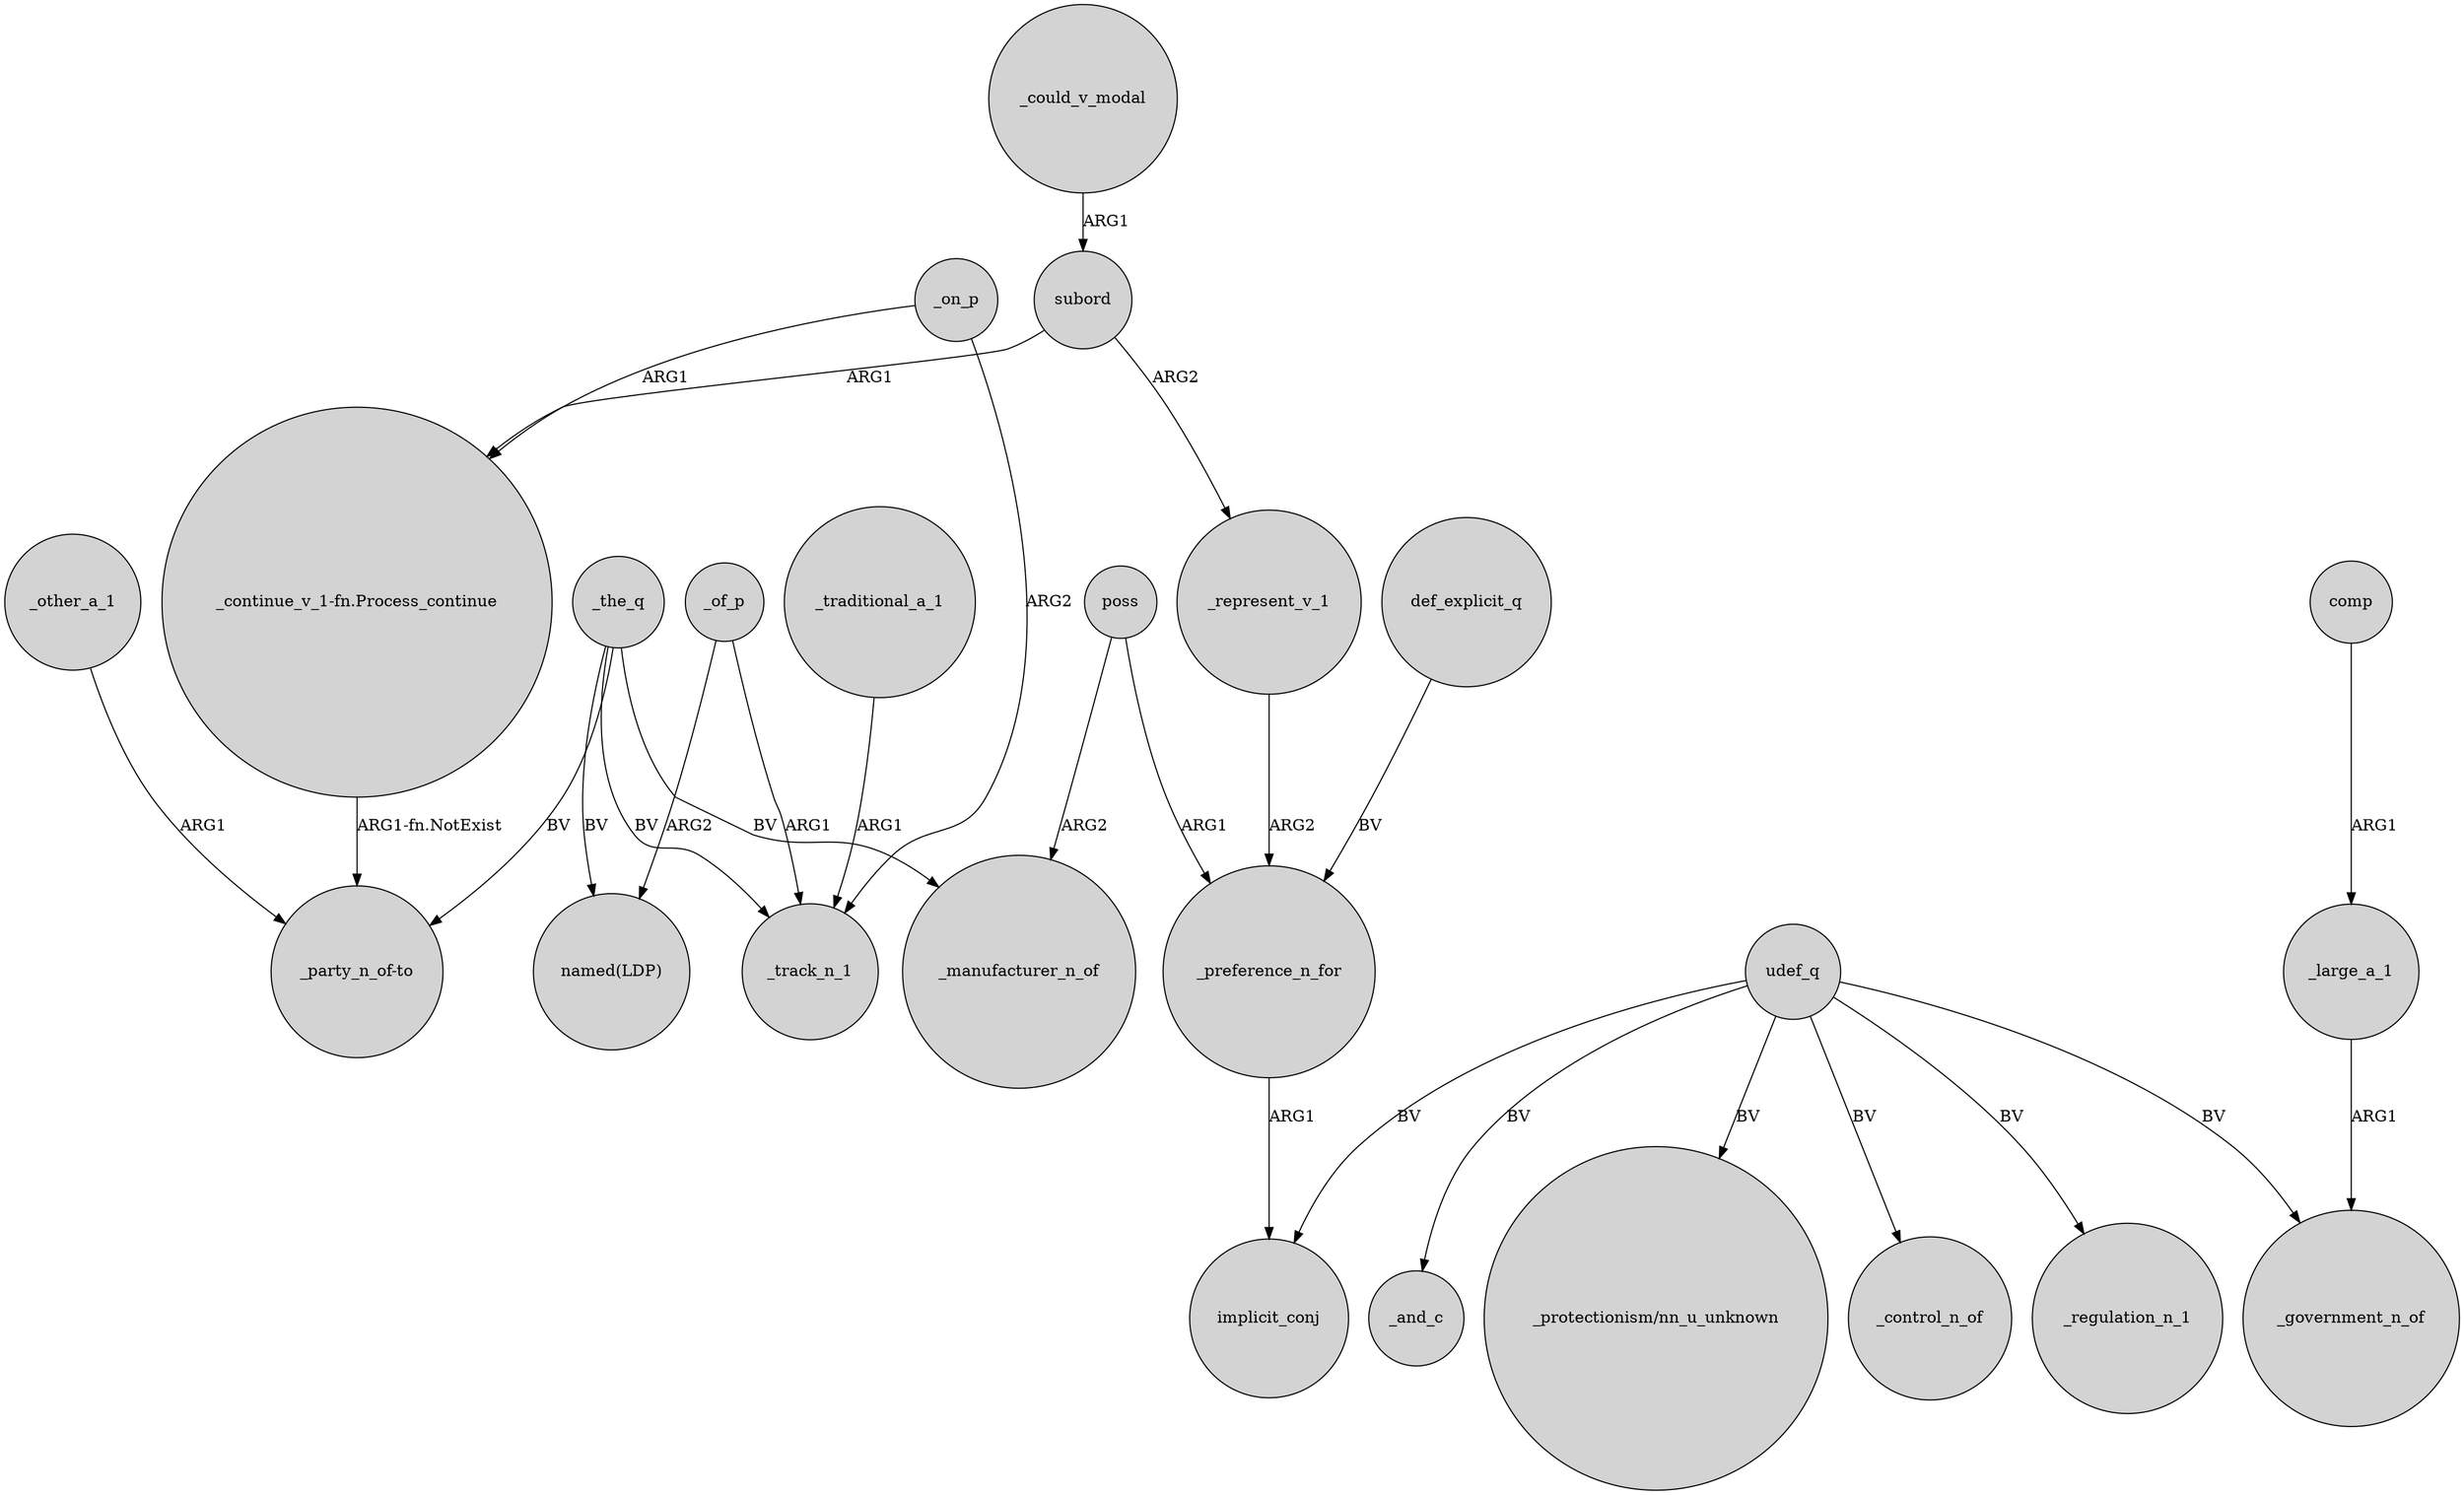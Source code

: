 digraph {
	node [shape=circle style=filled]
	_other_a_1 -> "_party_n_of-to" [label=ARG1]
	_preference_n_for -> implicit_conj [label=ARG1]
	poss -> _preference_n_for [label=ARG1]
	_the_q -> "named(LDP)" [label=BV]
	_could_v_modal -> subord [label=ARG1]
	udef_q -> "_protectionism/nn_u_unknown" [label=BV]
	_on_p -> _track_n_1 [label=ARG2]
	udef_q -> _government_n_of [label=BV]
	_of_p -> "named(LDP)" [label=ARG2]
	comp -> _large_a_1 [label=ARG1]
	udef_q -> _control_n_of [label=BV]
	_on_p -> "_continue_v_1-fn.Process_continue" [label=ARG1]
	udef_q -> implicit_conj [label=BV]
	_the_q -> _track_n_1 [label=BV]
	_large_a_1 -> _government_n_of [label=ARG1]
	_the_q -> _manufacturer_n_of [label=BV]
	_of_p -> _track_n_1 [label=ARG1]
	_traditional_a_1 -> _track_n_1 [label=ARG1]
	def_explicit_q -> _preference_n_for [label=BV]
	poss -> _manufacturer_n_of [label=ARG2]
	"_continue_v_1-fn.Process_continue" -> "_party_n_of-to" [label="ARG1-fn.NotExist"]
	subord -> "_continue_v_1-fn.Process_continue" [label=ARG1]
	_represent_v_1 -> _preference_n_for [label=ARG2]
	udef_q -> _regulation_n_1 [label=BV]
	udef_q -> _and_c [label=BV]
	_the_q -> "_party_n_of-to" [label=BV]
	subord -> _represent_v_1 [label=ARG2]
}
